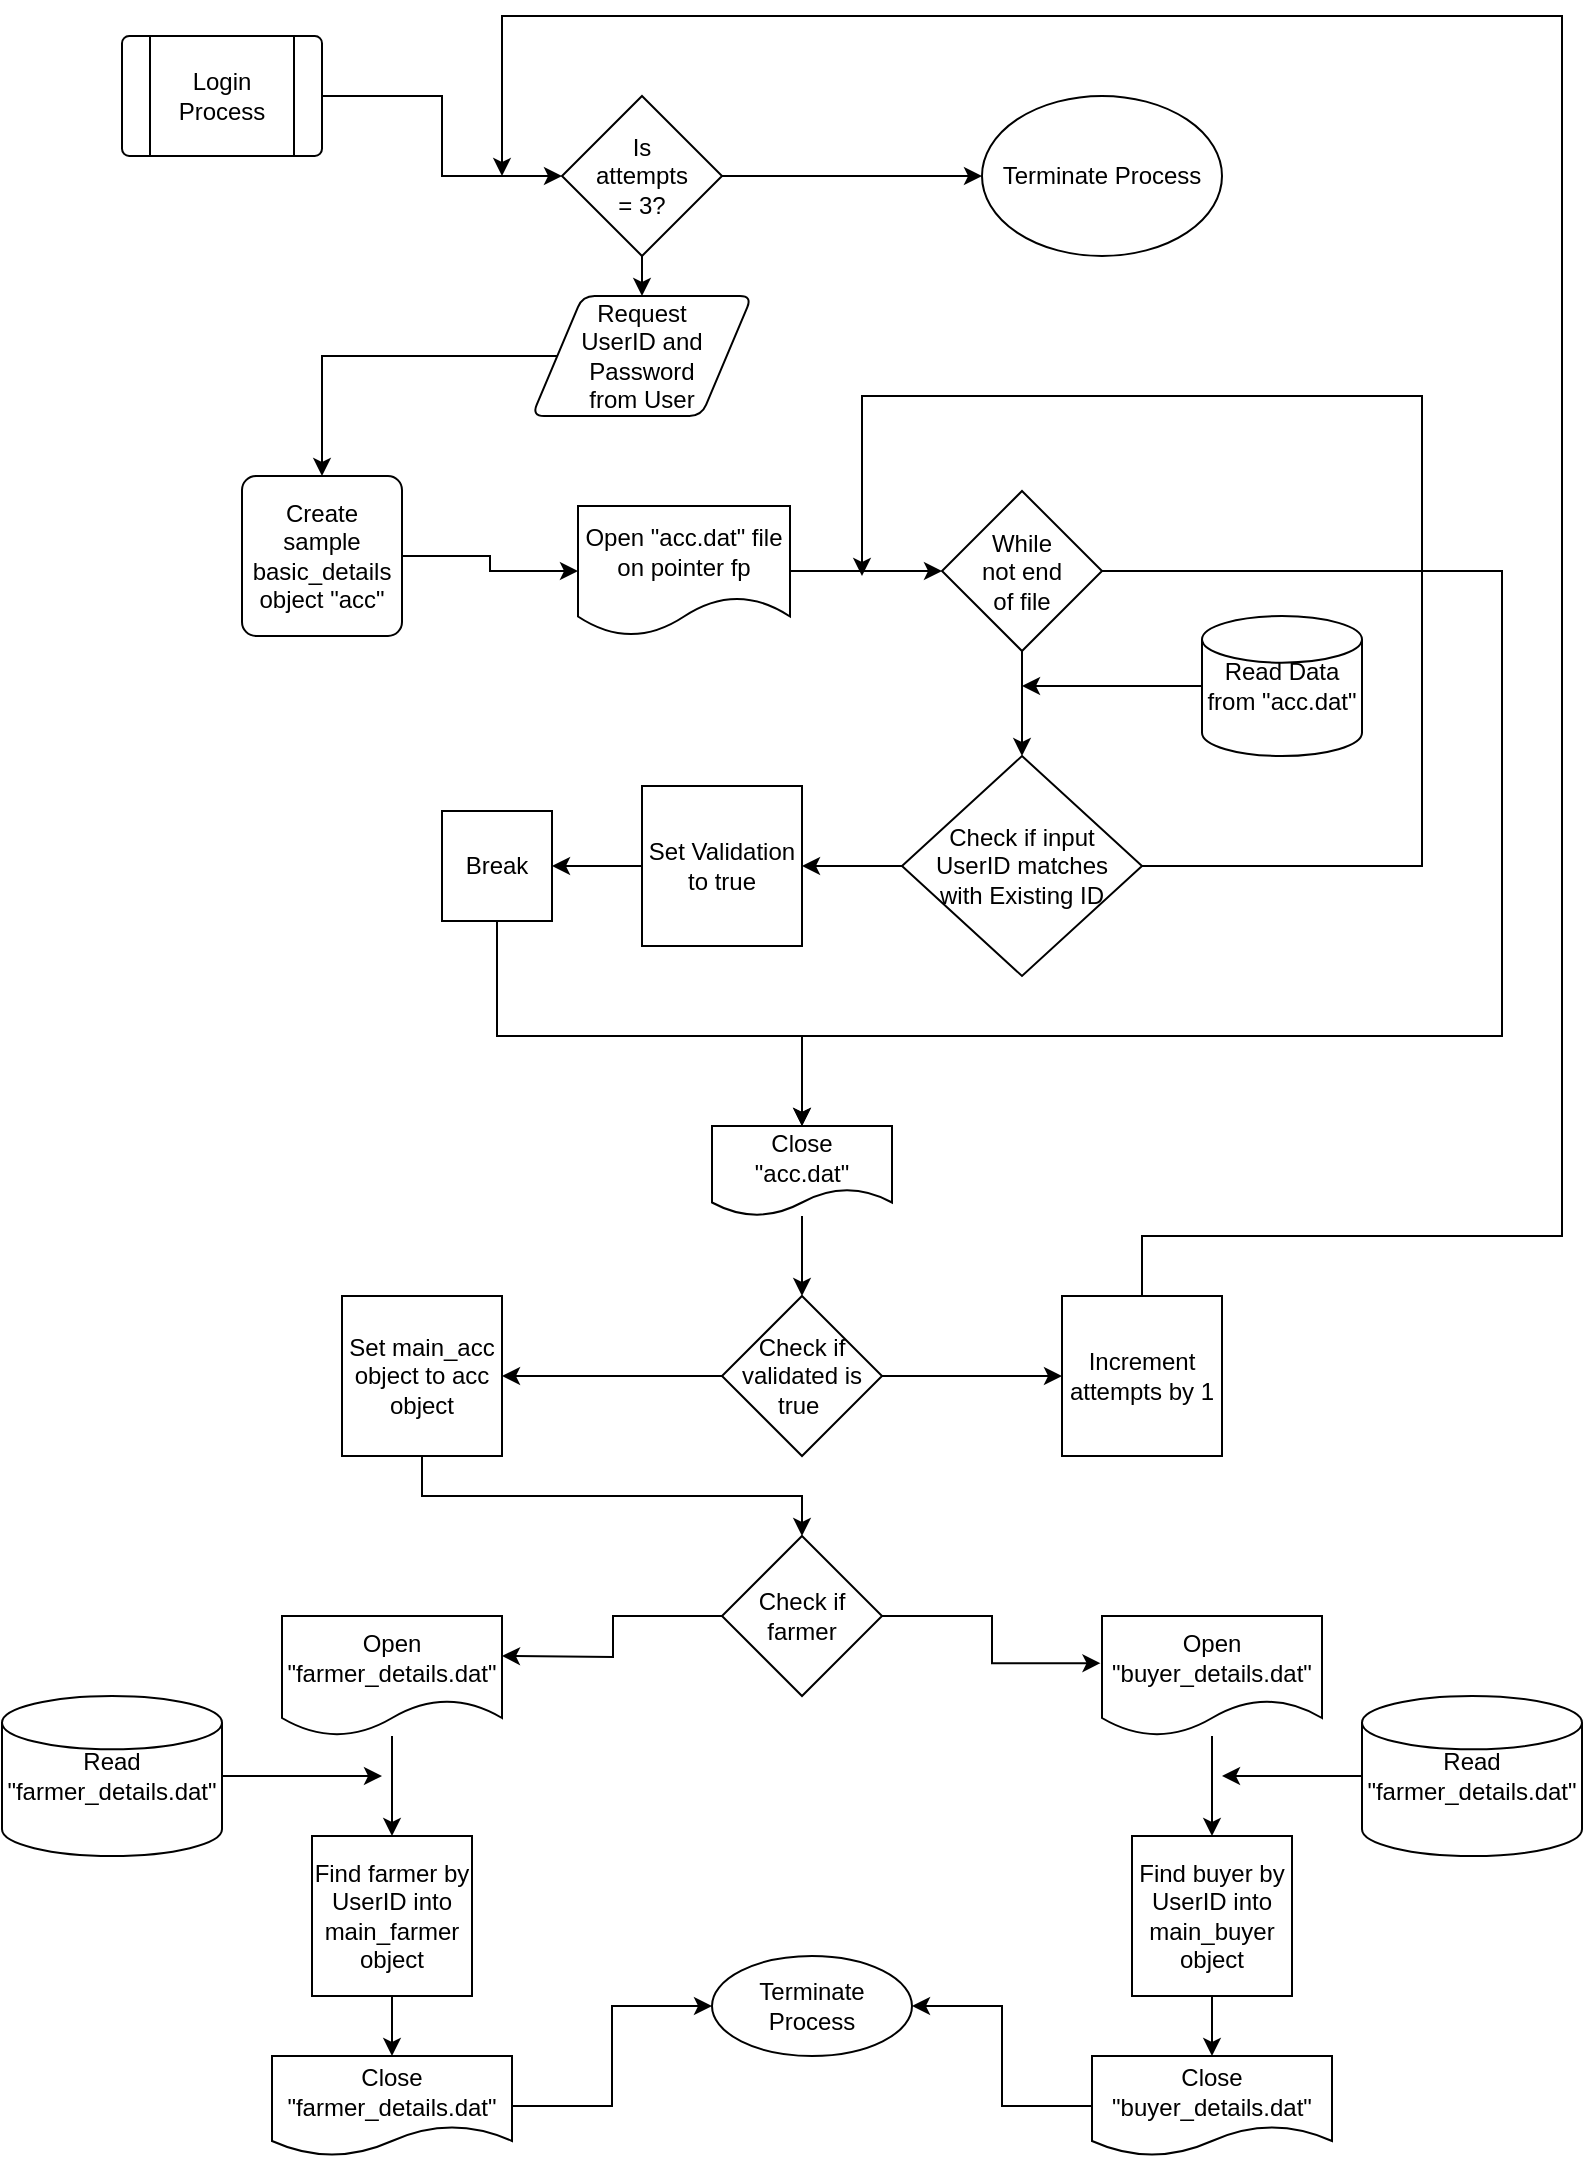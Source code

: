 <mxfile version="13.1.3" type="github"><diagram id="C5RBs43oDa-KdzZeNtuy" name="Page-1"><mxGraphModel dx="1221" dy="625" grid="1" gridSize="10" guides="1" tooltips="1" connect="1" arrows="1" fold="1" page="1" pageScale="1" pageWidth="827" pageHeight="1169" math="0" shadow="0"><root><mxCell id="WIyWlLk6GJQsqaUBKTNV-0"/><mxCell id="WIyWlLk6GJQsqaUBKTNV-1" parent="WIyWlLk6GJQsqaUBKTNV-0"/><mxCell id="dToH2u1wwQZ-brHjs_8d-8" style="edgeStyle=orthogonalEdgeStyle;rounded=0;orthogonalLoop=1;jettySize=auto;html=1;" edge="1" parent="WIyWlLk6GJQsqaUBKTNV-1" source="dToH2u1wwQZ-brHjs_8d-0" target="dToH2u1wwQZ-brHjs_8d-1"><mxGeometry relative="1" as="geometry"/></mxCell><mxCell id="dToH2u1wwQZ-brHjs_8d-0" value="Login Process" style="verticalLabelPosition=middle;verticalAlign=middle;html=1;shape=process;whiteSpace=wrap;rounded=1;size=0.14;arcSize=6;labelPosition=center;align=center;" vertex="1" parent="WIyWlLk6GJQsqaUBKTNV-1"><mxGeometry x="80" y="40" width="100" height="60" as="geometry"/></mxCell><mxCell id="dToH2u1wwQZ-brHjs_8d-7" style="edgeStyle=orthogonalEdgeStyle;rounded=0;orthogonalLoop=1;jettySize=auto;html=1;exitX=0.5;exitY=1;exitDx=0;exitDy=0;entryX=0.5;entryY=0;entryDx=0;entryDy=0;" edge="1" parent="WIyWlLk6GJQsqaUBKTNV-1" source="dToH2u1wwQZ-brHjs_8d-1" target="dToH2u1wwQZ-brHjs_8d-2"><mxGeometry relative="1" as="geometry"/></mxCell><mxCell id="dToH2u1wwQZ-brHjs_8d-48" style="edgeStyle=orthogonalEdgeStyle;rounded=0;orthogonalLoop=1;jettySize=auto;html=1;entryX=0;entryY=0.5;entryDx=0;entryDy=0;" edge="1" parent="WIyWlLk6GJQsqaUBKTNV-1" source="dToH2u1wwQZ-brHjs_8d-1" target="dToH2u1wwQZ-brHjs_8d-53"><mxGeometry relative="1" as="geometry"><mxPoint x="500" y="110" as="targetPoint"/></mxGeometry></mxCell><mxCell id="dToH2u1wwQZ-brHjs_8d-1" value="Is attempts = 3?" style="rhombus;whiteSpace=wrap;html=1;spacingLeft=15;spacingRight=15;" vertex="1" parent="WIyWlLk6GJQsqaUBKTNV-1"><mxGeometry x="300" y="70" width="80" height="80" as="geometry"/></mxCell><mxCell id="dToH2u1wwQZ-brHjs_8d-5" style="edgeStyle=orthogonalEdgeStyle;rounded=0;orthogonalLoop=1;jettySize=auto;html=1;exitX=0;exitY=0.5;exitDx=0;exitDy=0;entryX=0.5;entryY=0;entryDx=0;entryDy=0;" edge="1" parent="WIyWlLk6GJQsqaUBKTNV-1" source="dToH2u1wwQZ-brHjs_8d-2" target="dToH2u1wwQZ-brHjs_8d-3"><mxGeometry relative="1" as="geometry"/></mxCell><mxCell id="dToH2u1wwQZ-brHjs_8d-2" value="Request UserID and Password from User" style="shape=parallelogram;html=1;strokeWidth=1;perimeter=parallelogramPerimeter;whiteSpace=wrap;rounded=1;arcSize=12;size=0.23;spacingLeft=15;spacingRight=15;spacing=10;" vertex="1" parent="WIyWlLk6GJQsqaUBKTNV-1"><mxGeometry x="285" y="170" width="110" height="60" as="geometry"/></mxCell><mxCell id="dToH2u1wwQZ-brHjs_8d-6" style="edgeStyle=orthogonalEdgeStyle;rounded=0;orthogonalLoop=1;jettySize=auto;html=1;entryX=0;entryY=0.5;entryDx=0;entryDy=0;" edge="1" parent="WIyWlLk6GJQsqaUBKTNV-1" source="dToH2u1wwQZ-brHjs_8d-3" target="dToH2u1wwQZ-brHjs_8d-4"><mxGeometry relative="1" as="geometry"/></mxCell><mxCell id="dToH2u1wwQZ-brHjs_8d-3" value="Create sample basic_details object &quot;acc&quot;" style="rounded=1;whiteSpace=wrap;html=1;absoluteArcSize=1;arcSize=14;strokeWidth=1;" vertex="1" parent="WIyWlLk6GJQsqaUBKTNV-1"><mxGeometry x="140" y="260" width="80" height="80" as="geometry"/></mxCell><mxCell id="dToH2u1wwQZ-brHjs_8d-12" style="edgeStyle=orthogonalEdgeStyle;rounded=0;orthogonalLoop=1;jettySize=auto;html=1;entryX=0;entryY=0.5;entryDx=0;entryDy=0;" edge="1" parent="WIyWlLk6GJQsqaUBKTNV-1" source="dToH2u1wwQZ-brHjs_8d-4" target="dToH2u1wwQZ-brHjs_8d-9"><mxGeometry relative="1" as="geometry"/></mxCell><mxCell id="dToH2u1wwQZ-brHjs_8d-4" value="Open &quot;acc.dat&quot; file on pointer fp" style="shape=document;whiteSpace=wrap;html=1;boundedLbl=1;strokeWidth=1;" vertex="1" parent="WIyWlLk6GJQsqaUBKTNV-1"><mxGeometry x="308" y="275" width="106" height="65" as="geometry"/></mxCell><mxCell id="dToH2u1wwQZ-brHjs_8d-16" style="edgeStyle=orthogonalEdgeStyle;rounded=0;orthogonalLoop=1;jettySize=auto;html=1;entryX=0.5;entryY=0;entryDx=0;entryDy=0;" edge="1" parent="WIyWlLk6GJQsqaUBKTNV-1" source="dToH2u1wwQZ-brHjs_8d-9" target="dToH2u1wwQZ-brHjs_8d-11"><mxGeometry relative="1" as="geometry"/></mxCell><mxCell id="dToH2u1wwQZ-brHjs_8d-39" style="edgeStyle=orthogonalEdgeStyle;rounded=0;orthogonalLoop=1;jettySize=auto;html=1;entryX=0.5;entryY=0;entryDx=0;entryDy=0;" edge="1" parent="WIyWlLk6GJQsqaUBKTNV-1" source="dToH2u1wwQZ-brHjs_8d-9" target="dToH2u1wwQZ-brHjs_8d-50"><mxGeometry relative="1" as="geometry"><mxPoint x="420" y="560" as="targetPoint"/><Array as="points"><mxPoint x="770" y="308"/><mxPoint x="770" y="540"/><mxPoint x="420" y="540"/></Array></mxGeometry></mxCell><mxCell id="dToH2u1wwQZ-brHjs_8d-9" value="While not end of file" style="rhombus;whiteSpace=wrap;html=1;strokeWidth=1;spacingLeft=15;spacingRight=15;" vertex="1" parent="WIyWlLk6GJQsqaUBKTNV-1"><mxGeometry x="490" y="267.5" width="80" height="80" as="geometry"/></mxCell><mxCell id="dToH2u1wwQZ-brHjs_8d-17" style="edgeStyle=orthogonalEdgeStyle;rounded=0;orthogonalLoop=1;jettySize=auto;html=1;entryX=1;entryY=0.5;entryDx=0;entryDy=0;" edge="1" parent="WIyWlLk6GJQsqaUBKTNV-1" source="dToH2u1wwQZ-brHjs_8d-11" target="dToH2u1wwQZ-brHjs_8d-13"><mxGeometry relative="1" as="geometry"/></mxCell><mxCell id="dToH2u1wwQZ-brHjs_8d-21" style="edgeStyle=orthogonalEdgeStyle;rounded=0;orthogonalLoop=1;jettySize=auto;html=1;" edge="1" parent="WIyWlLk6GJQsqaUBKTNV-1" source="dToH2u1wwQZ-brHjs_8d-11"><mxGeometry relative="1" as="geometry"><mxPoint x="450" y="310" as="targetPoint"/><Array as="points"><mxPoint x="730" y="455"/><mxPoint x="730" y="220"/><mxPoint x="450" y="220"/></Array></mxGeometry></mxCell><mxCell id="dToH2u1wwQZ-brHjs_8d-11" value="&lt;span&gt;Check if input UserID matches with Existing ID&lt;/span&gt;" style="rhombus;whiteSpace=wrap;html=1;strokeWidth=1;spacingLeft=15;spacingRight=15;" vertex="1" parent="WIyWlLk6GJQsqaUBKTNV-1"><mxGeometry x="470" y="400" width="120" height="110" as="geometry"/></mxCell><mxCell id="dToH2u1wwQZ-brHjs_8d-18" style="edgeStyle=orthogonalEdgeStyle;rounded=0;orthogonalLoop=1;jettySize=auto;html=1;entryX=1;entryY=0.5;entryDx=0;entryDy=0;" edge="1" parent="WIyWlLk6GJQsqaUBKTNV-1" source="dToH2u1wwQZ-brHjs_8d-13" target="dToH2u1wwQZ-brHjs_8d-14"><mxGeometry relative="1" as="geometry"/></mxCell><mxCell id="dToH2u1wwQZ-brHjs_8d-13" value="Set Validation to true" style="whiteSpace=wrap;html=1;aspect=fixed;strokeWidth=1;" vertex="1" parent="WIyWlLk6GJQsqaUBKTNV-1"><mxGeometry x="340" y="415" width="80" height="80" as="geometry"/></mxCell><mxCell id="dToH2u1wwQZ-brHjs_8d-51" style="edgeStyle=orthogonalEdgeStyle;rounded=0;orthogonalLoop=1;jettySize=auto;html=1;entryX=0.5;entryY=0;entryDx=0;entryDy=0;" edge="1" parent="WIyWlLk6GJQsqaUBKTNV-1" source="dToH2u1wwQZ-brHjs_8d-14" target="dToH2u1wwQZ-brHjs_8d-50"><mxGeometry relative="1" as="geometry"><Array as="points"><mxPoint x="268" y="540"/><mxPoint x="420" y="540"/></Array></mxGeometry></mxCell><mxCell id="dToH2u1wwQZ-brHjs_8d-14" value="Break" style="whiteSpace=wrap;html=1;aspect=fixed;strokeWidth=1;" vertex="1" parent="WIyWlLk6GJQsqaUBKTNV-1"><mxGeometry x="240" y="427.5" width="55" height="55" as="geometry"/></mxCell><mxCell id="dToH2u1wwQZ-brHjs_8d-20" style="edgeStyle=orthogonalEdgeStyle;rounded=0;orthogonalLoop=1;jettySize=auto;html=1;" edge="1" parent="WIyWlLk6GJQsqaUBKTNV-1" source="dToH2u1wwQZ-brHjs_8d-19"><mxGeometry relative="1" as="geometry"><mxPoint x="530" y="365" as="targetPoint"/></mxGeometry></mxCell><mxCell id="dToH2u1wwQZ-brHjs_8d-19" value="Read Data from &quot;acc.dat&quot;" style="strokeWidth=1;html=1;shape=mxgraph.flowchart.database;whiteSpace=wrap;" vertex="1" parent="WIyWlLk6GJQsqaUBKTNV-1"><mxGeometry x="620" y="330" width="80" height="70" as="geometry"/></mxCell><mxCell id="dToH2u1wwQZ-brHjs_8d-42" style="edgeStyle=orthogonalEdgeStyle;rounded=0;orthogonalLoop=1;jettySize=auto;html=1;entryX=0;entryY=0.5;entryDx=0;entryDy=0;" edge="1" parent="WIyWlLk6GJQsqaUBKTNV-1" source="dToH2u1wwQZ-brHjs_8d-22" target="dToH2u1wwQZ-brHjs_8d-41"><mxGeometry relative="1" as="geometry"/></mxCell><mxCell id="dToH2u1wwQZ-brHjs_8d-47" style="edgeStyle=orthogonalEdgeStyle;rounded=0;orthogonalLoop=1;jettySize=auto;html=1;" edge="1" parent="WIyWlLk6GJQsqaUBKTNV-1" source="dToH2u1wwQZ-brHjs_8d-22" target="dToH2u1wwQZ-brHjs_8d-45"><mxGeometry relative="1" as="geometry"/></mxCell><mxCell id="dToH2u1wwQZ-brHjs_8d-22" value="Check if validated is true&amp;nbsp;" style="rhombus;whiteSpace=wrap;html=1;strokeWidth=1;" vertex="1" parent="WIyWlLk6GJQsqaUBKTNV-1"><mxGeometry x="380" y="670" width="80" height="80" as="geometry"/></mxCell><mxCell id="dToH2u1wwQZ-brHjs_8d-43" style="edgeStyle=orthogonalEdgeStyle;rounded=0;orthogonalLoop=1;jettySize=auto;html=1;" edge="1" parent="WIyWlLk6GJQsqaUBKTNV-1" source="dToH2u1wwQZ-brHjs_8d-41"><mxGeometry relative="1" as="geometry"><mxPoint x="270" y="110" as="targetPoint"/><Array as="points"><mxPoint x="590" y="640"/><mxPoint x="800" y="640"/><mxPoint x="800" y="30"/><mxPoint x="270" y="30"/></Array></mxGeometry></mxCell><mxCell id="dToH2u1wwQZ-brHjs_8d-41" value="Increment attempts by 1" style="whiteSpace=wrap;html=1;aspect=fixed;strokeWidth=1;" vertex="1" parent="WIyWlLk6GJQsqaUBKTNV-1"><mxGeometry x="550" y="670" width="80" height="80" as="geometry"/></mxCell><mxCell id="dToH2u1wwQZ-brHjs_8d-58" style="edgeStyle=orthogonalEdgeStyle;rounded=0;orthogonalLoop=1;jettySize=auto;html=1;" edge="1" parent="WIyWlLk6GJQsqaUBKTNV-1" source="dToH2u1wwQZ-brHjs_8d-45" target="dToH2u1wwQZ-brHjs_8d-54"><mxGeometry relative="1" as="geometry"><Array as="points"><mxPoint x="230" y="770"/><mxPoint x="420" y="770"/></Array></mxGeometry></mxCell><mxCell id="dToH2u1wwQZ-brHjs_8d-45" value="Set main_acc object to acc object" style="whiteSpace=wrap;html=1;aspect=fixed;strokeWidth=1;" vertex="1" parent="WIyWlLk6GJQsqaUBKTNV-1"><mxGeometry x="190" y="670" width="80" height="80" as="geometry"/></mxCell><mxCell id="dToH2u1wwQZ-brHjs_8d-52" style="edgeStyle=orthogonalEdgeStyle;rounded=0;orthogonalLoop=1;jettySize=auto;html=1;" edge="1" parent="WIyWlLk6GJQsqaUBKTNV-1" source="dToH2u1wwQZ-brHjs_8d-50" target="dToH2u1wwQZ-brHjs_8d-22"><mxGeometry relative="1" as="geometry"/></mxCell><mxCell id="dToH2u1wwQZ-brHjs_8d-50" value="Close &lt;br&gt;&quot;acc.dat&quot;" style="shape=document;whiteSpace=wrap;html=1;boundedLbl=1;strokeWidth=1;" vertex="1" parent="WIyWlLk6GJQsqaUBKTNV-1"><mxGeometry x="375" y="585" width="90" height="45" as="geometry"/></mxCell><mxCell id="dToH2u1wwQZ-brHjs_8d-53" value="Terminate Process" style="ellipse;whiteSpace=wrap;html=1;strokeWidth=1;" vertex="1" parent="WIyWlLk6GJQsqaUBKTNV-1"><mxGeometry x="510" y="70" width="120" height="80" as="geometry"/></mxCell><mxCell id="dToH2u1wwQZ-brHjs_8d-57" style="edgeStyle=orthogonalEdgeStyle;rounded=0;orthogonalLoop=1;jettySize=auto;html=1;entryX=1;entryY=0.5;entryDx=0;entryDy=0;" edge="1" parent="WIyWlLk6GJQsqaUBKTNV-1" source="dToH2u1wwQZ-brHjs_8d-54"><mxGeometry relative="1" as="geometry"><mxPoint x="270" y="850" as="targetPoint"/></mxGeometry></mxCell><mxCell id="dToH2u1wwQZ-brHjs_8d-68" style="edgeStyle=orthogonalEdgeStyle;rounded=0;orthogonalLoop=1;jettySize=auto;html=1;entryX=-0.007;entryY=0.393;entryDx=0;entryDy=0;entryPerimeter=0;" edge="1" parent="WIyWlLk6GJQsqaUBKTNV-1" source="dToH2u1wwQZ-brHjs_8d-54" target="dToH2u1wwQZ-brHjs_8d-66"><mxGeometry relative="1" as="geometry"/></mxCell><mxCell id="dToH2u1wwQZ-brHjs_8d-54" value="Check if farmer" style="rhombus;whiteSpace=wrap;html=1;strokeWidth=1;" vertex="1" parent="WIyWlLk6GJQsqaUBKTNV-1"><mxGeometry x="380" y="790" width="80" height="80" as="geometry"/></mxCell><mxCell id="dToH2u1wwQZ-brHjs_8d-62" style="edgeStyle=orthogonalEdgeStyle;rounded=0;orthogonalLoop=1;jettySize=auto;html=1;entryX=0.5;entryY=0;entryDx=0;entryDy=0;" edge="1" parent="WIyWlLk6GJQsqaUBKTNV-1" source="dToH2u1wwQZ-brHjs_8d-59" target="dToH2u1wwQZ-brHjs_8d-60"><mxGeometry relative="1" as="geometry"/></mxCell><mxCell id="dToH2u1wwQZ-brHjs_8d-59" value="Open &quot;farmer_details.dat&quot;" style="shape=document;whiteSpace=wrap;html=1;boundedLbl=1;strokeWidth=1;" vertex="1" parent="WIyWlLk6GJQsqaUBKTNV-1"><mxGeometry x="160" y="830" width="110" height="60" as="geometry"/></mxCell><mxCell id="dToH2u1wwQZ-brHjs_8d-71" value="" style="edgeStyle=orthogonalEdgeStyle;rounded=0;orthogonalLoop=1;jettySize=auto;html=1;" edge="1" parent="WIyWlLk6GJQsqaUBKTNV-1" source="dToH2u1wwQZ-brHjs_8d-66" target="dToH2u1wwQZ-brHjs_8d-69"><mxGeometry relative="1" as="geometry"/></mxCell><mxCell id="dToH2u1wwQZ-brHjs_8d-66" value="Open &quot;buyer_details.dat&quot;" style="shape=document;whiteSpace=wrap;html=1;boundedLbl=1;strokeWidth=1;" vertex="1" parent="WIyWlLk6GJQsqaUBKTNV-1"><mxGeometry x="570" y="830" width="110" height="60" as="geometry"/></mxCell><mxCell id="dToH2u1wwQZ-brHjs_8d-65" value="" style="edgeStyle=orthogonalEdgeStyle;rounded=0;orthogonalLoop=1;jettySize=auto;html=1;" edge="1" parent="WIyWlLk6GJQsqaUBKTNV-1" source="dToH2u1wwQZ-brHjs_8d-60" target="dToH2u1wwQZ-brHjs_8d-64"><mxGeometry relative="1" as="geometry"/></mxCell><mxCell id="dToH2u1wwQZ-brHjs_8d-60" value="Find farmer by UserID into main_farmer object" style="whiteSpace=wrap;html=1;aspect=fixed;strokeWidth=1;" vertex="1" parent="WIyWlLk6GJQsqaUBKTNV-1"><mxGeometry x="175" y="940" width="80" height="80" as="geometry"/></mxCell><mxCell id="dToH2u1wwQZ-brHjs_8d-76" value="" style="edgeStyle=orthogonalEdgeStyle;rounded=0;orthogonalLoop=1;jettySize=auto;html=1;" edge="1" parent="WIyWlLk6GJQsqaUBKTNV-1" source="dToH2u1wwQZ-brHjs_8d-69" target="dToH2u1wwQZ-brHjs_8d-75"><mxGeometry relative="1" as="geometry"/></mxCell><mxCell id="dToH2u1wwQZ-brHjs_8d-69" value="Find buyer by UserID into main_buyer object" style="whiteSpace=wrap;html=1;aspect=fixed;strokeWidth=1;" vertex="1" parent="WIyWlLk6GJQsqaUBKTNV-1"><mxGeometry x="585" y="940" width="80" height="80" as="geometry"/></mxCell><mxCell id="dToH2u1wwQZ-brHjs_8d-63" style="edgeStyle=orthogonalEdgeStyle;rounded=0;orthogonalLoop=1;jettySize=auto;html=1;" edge="1" parent="WIyWlLk6GJQsqaUBKTNV-1" source="dToH2u1wwQZ-brHjs_8d-61"><mxGeometry relative="1" as="geometry"><mxPoint x="210" y="910" as="targetPoint"/></mxGeometry></mxCell><mxCell id="dToH2u1wwQZ-brHjs_8d-61" value="Read &quot;farmer_details.dat&quot;" style="strokeWidth=1;html=1;shape=mxgraph.flowchart.database;whiteSpace=wrap;" vertex="1" parent="WIyWlLk6GJQsqaUBKTNV-1"><mxGeometry x="20" y="870" width="110" height="80" as="geometry"/></mxCell><mxCell id="dToH2u1wwQZ-brHjs_8d-80" style="edgeStyle=orthogonalEdgeStyle;rounded=0;orthogonalLoop=1;jettySize=auto;html=1;entryX=0;entryY=0.5;entryDx=0;entryDy=0;" edge="1" parent="WIyWlLk6GJQsqaUBKTNV-1" source="dToH2u1wwQZ-brHjs_8d-64" target="dToH2u1wwQZ-brHjs_8d-79"><mxGeometry relative="1" as="geometry"/></mxCell><mxCell id="dToH2u1wwQZ-brHjs_8d-64" value="Close &quot;farmer_details.dat&quot;" style="shape=document;whiteSpace=wrap;html=1;boundedLbl=1;strokeWidth=1;" vertex="1" parent="WIyWlLk6GJQsqaUBKTNV-1"><mxGeometry x="155" y="1050" width="120" height="50" as="geometry"/></mxCell><mxCell id="dToH2u1wwQZ-brHjs_8d-74" value="" style="edgeStyle=orthogonalEdgeStyle;rounded=0;orthogonalLoop=1;jettySize=auto;html=1;" edge="1" parent="WIyWlLk6GJQsqaUBKTNV-1" source="dToH2u1wwQZ-brHjs_8d-72"><mxGeometry relative="1" as="geometry"><mxPoint x="630" y="910" as="targetPoint"/></mxGeometry></mxCell><mxCell id="dToH2u1wwQZ-brHjs_8d-72" value="Read &quot;farmer_details.dat&quot;" style="strokeWidth=1;html=1;shape=mxgraph.flowchart.database;whiteSpace=wrap;" vertex="1" parent="WIyWlLk6GJQsqaUBKTNV-1"><mxGeometry x="700" y="870" width="110" height="80" as="geometry"/></mxCell><mxCell id="dToH2u1wwQZ-brHjs_8d-81" style="edgeStyle=orthogonalEdgeStyle;rounded=0;orthogonalLoop=1;jettySize=auto;html=1;entryX=1;entryY=0.5;entryDx=0;entryDy=0;" edge="1" parent="WIyWlLk6GJQsqaUBKTNV-1" source="dToH2u1wwQZ-brHjs_8d-75" target="dToH2u1wwQZ-brHjs_8d-79"><mxGeometry relative="1" as="geometry"/></mxCell><mxCell id="dToH2u1wwQZ-brHjs_8d-75" value="Close &quot;buyer_details.dat&quot;" style="shape=document;whiteSpace=wrap;html=1;boundedLbl=1;strokeWidth=1;" vertex="1" parent="WIyWlLk6GJQsqaUBKTNV-1"><mxGeometry x="565" y="1050" width="120" height="50" as="geometry"/></mxCell><mxCell id="dToH2u1wwQZ-brHjs_8d-79" value="Terminate Process" style="ellipse;whiteSpace=wrap;html=1;strokeWidth=1;" vertex="1" parent="WIyWlLk6GJQsqaUBKTNV-1"><mxGeometry x="375" y="1000" width="100" height="50" as="geometry"/></mxCell></root></mxGraphModel></diagram></mxfile>